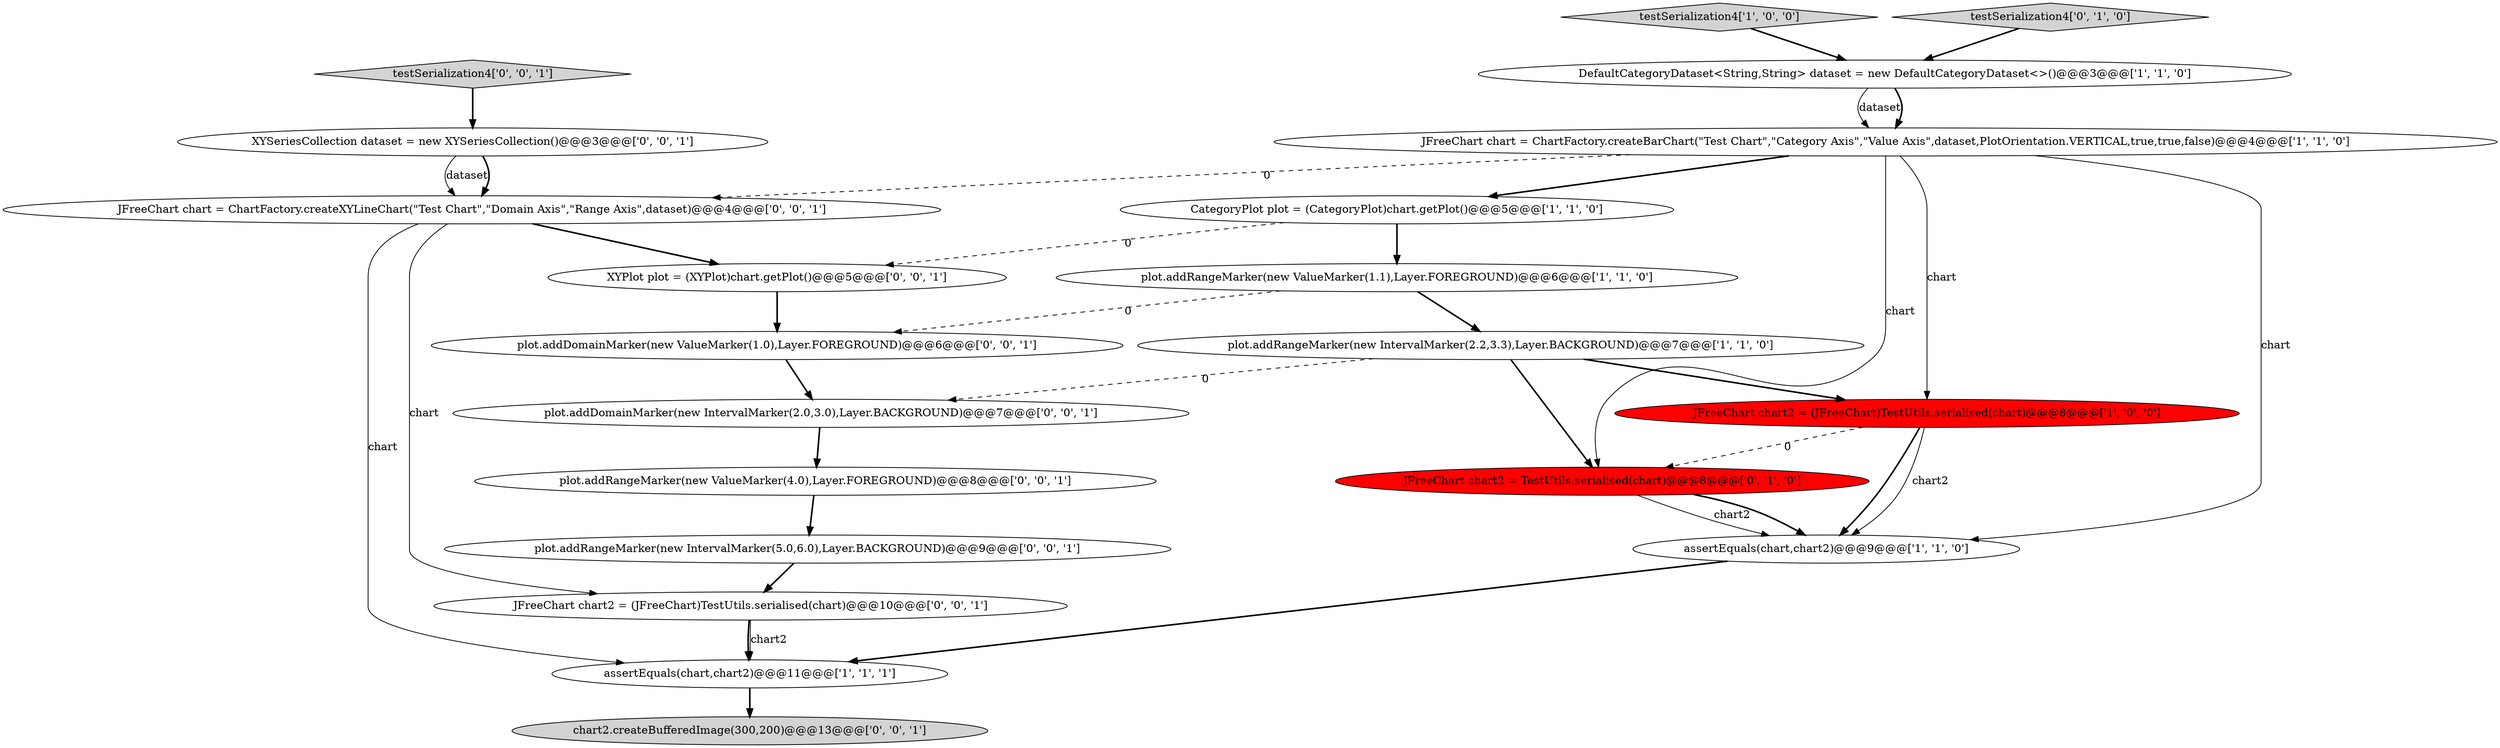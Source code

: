 digraph {
0 [style = filled, label = "plot.addRangeMarker(new ValueMarker(1.1),Layer.FOREGROUND)@@@6@@@['1', '1', '0']", fillcolor = white, shape = ellipse image = "AAA0AAABBB1BBB"];
19 [style = filled, label = "JFreeChart chart2 = (JFreeChart)TestUtils.serialised(chart)@@@10@@@['0', '0', '1']", fillcolor = white, shape = ellipse image = "AAA0AAABBB3BBB"];
14 [style = filled, label = "plot.addRangeMarker(new ValueMarker(4.0),Layer.FOREGROUND)@@@8@@@['0', '0', '1']", fillcolor = white, shape = ellipse image = "AAA0AAABBB3BBB"];
4 [style = filled, label = "assertEquals(chart,chart2)@@@9@@@['1', '1', '0']", fillcolor = white, shape = ellipse image = "AAA0AAABBB1BBB"];
13 [style = filled, label = "plot.addDomainMarker(new IntervalMarker(2.0,3.0),Layer.BACKGROUND)@@@7@@@['0', '0', '1']", fillcolor = white, shape = ellipse image = "AAA0AAABBB3BBB"];
15 [style = filled, label = "XYSeriesCollection dataset = new XYSeriesCollection()@@@3@@@['0', '0', '1']", fillcolor = white, shape = ellipse image = "AAA0AAABBB3BBB"];
12 [style = filled, label = "plot.addDomainMarker(new ValueMarker(1.0),Layer.FOREGROUND)@@@6@@@['0', '0', '1']", fillcolor = white, shape = ellipse image = "AAA0AAABBB3BBB"];
1 [style = filled, label = "plot.addRangeMarker(new IntervalMarker(2.2,3.3),Layer.BACKGROUND)@@@7@@@['1', '1', '0']", fillcolor = white, shape = ellipse image = "AAA0AAABBB1BBB"];
2 [style = filled, label = "DefaultCategoryDataset<String,String> dataset = new DefaultCategoryDataset<>()@@@3@@@['1', '1', '0']", fillcolor = white, shape = ellipse image = "AAA0AAABBB1BBB"];
17 [style = filled, label = "JFreeChart chart = ChartFactory.createXYLineChart(\"Test Chart\",\"Domain Axis\",\"Range Axis\",dataset)@@@4@@@['0', '0', '1']", fillcolor = white, shape = ellipse image = "AAA0AAABBB3BBB"];
6 [style = filled, label = "CategoryPlot plot = (CategoryPlot)chart.getPlot()@@@5@@@['1', '1', '0']", fillcolor = white, shape = ellipse image = "AAA0AAABBB1BBB"];
20 [style = filled, label = "testSerialization4['0', '0', '1']", fillcolor = lightgray, shape = diamond image = "AAA0AAABBB3BBB"];
5 [style = filled, label = "JFreeChart chart = ChartFactory.createBarChart(\"Test Chart\",\"Category Axis\",\"Value Axis\",dataset,PlotOrientation.VERTICAL,true,true,false)@@@4@@@['1', '1', '0']", fillcolor = white, shape = ellipse image = "AAA0AAABBB1BBB"];
18 [style = filled, label = "XYPlot plot = (XYPlot)chart.getPlot()@@@5@@@['0', '0', '1']", fillcolor = white, shape = ellipse image = "AAA0AAABBB3BBB"];
11 [style = filled, label = "plot.addRangeMarker(new IntervalMarker(5.0,6.0),Layer.BACKGROUND)@@@9@@@['0', '0', '1']", fillcolor = white, shape = ellipse image = "AAA0AAABBB3BBB"];
7 [style = filled, label = "JFreeChart chart2 = (JFreeChart)TestUtils.serialised(chart)@@@8@@@['1', '0', '0']", fillcolor = red, shape = ellipse image = "AAA1AAABBB1BBB"];
8 [style = filled, label = "testSerialization4['1', '0', '0']", fillcolor = lightgray, shape = diamond image = "AAA0AAABBB1BBB"];
16 [style = filled, label = "chart2.createBufferedImage(300,200)@@@13@@@['0', '0', '1']", fillcolor = lightgray, shape = ellipse image = "AAA0AAABBB3BBB"];
10 [style = filled, label = "testSerialization4['0', '1', '0']", fillcolor = lightgray, shape = diamond image = "AAA0AAABBB2BBB"];
9 [style = filled, label = "JFreeChart chart2 = TestUtils.serialised(chart)@@@8@@@['0', '1', '0']", fillcolor = red, shape = ellipse image = "AAA1AAABBB2BBB"];
3 [style = filled, label = "assertEquals(chart,chart2)@@@11@@@['1', '1', '1']", fillcolor = white, shape = ellipse image = "AAA0AAABBB1BBB"];
9->4 [style = solid, label="chart2"];
4->3 [style = bold, label=""];
2->5 [style = solid, label="dataset"];
5->9 [style = solid, label="chart"];
9->4 [style = bold, label=""];
18->12 [style = bold, label=""];
6->0 [style = bold, label=""];
7->4 [style = bold, label=""];
0->12 [style = dashed, label="0"];
3->16 [style = bold, label=""];
11->19 [style = bold, label=""];
1->7 [style = bold, label=""];
17->3 [style = solid, label="chart"];
1->9 [style = bold, label=""];
7->4 [style = solid, label="chart2"];
6->18 [style = dashed, label="0"];
1->13 [style = dashed, label="0"];
15->17 [style = solid, label="dataset"];
12->13 [style = bold, label=""];
15->17 [style = bold, label=""];
5->17 [style = dashed, label="0"];
5->6 [style = bold, label=""];
17->19 [style = solid, label="chart"];
8->2 [style = bold, label=""];
7->9 [style = dashed, label="0"];
5->4 [style = solid, label="chart"];
0->1 [style = bold, label=""];
17->18 [style = bold, label=""];
19->3 [style = solid, label="chart2"];
10->2 [style = bold, label=""];
20->15 [style = bold, label=""];
14->11 [style = bold, label=""];
13->14 [style = bold, label=""];
19->3 [style = bold, label=""];
5->7 [style = solid, label="chart"];
2->5 [style = bold, label=""];
}
